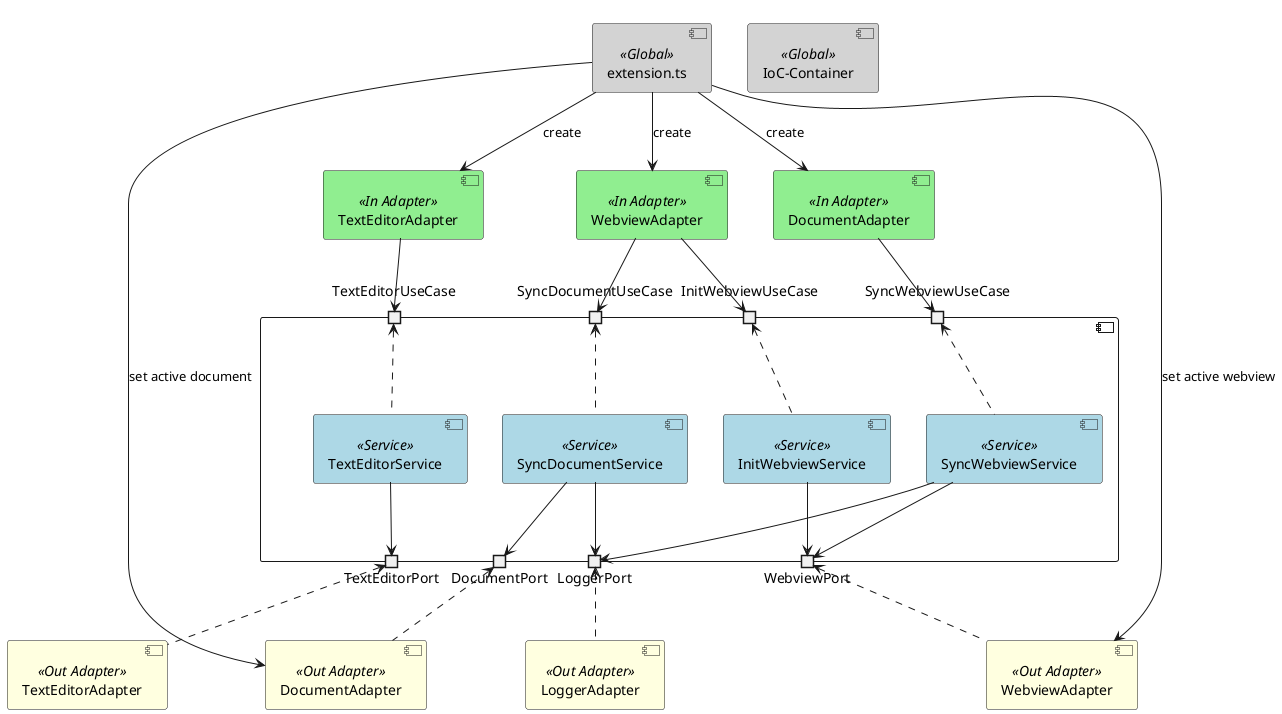 @startuml
'https://plantuml.com/component-diagram

skinparam component {
  backgroundColor<<Global>> LightGray
  backgroundColor<<In Adapter>> LightGreen
  backgroundColor<<Service>> LightBlue
  backgroundColor<<Out Adapter>> LightYellow
}

component extension.ts <<Global>>
component "IoC-Container" <<Global>>

component "WebviewAdapter" as InWebviewAdapter <<In Adapter>>
component "DocumentAdapter" as InDocumentAdapter <<In Adapter>>
component "TextEditorAdapter" as InTextEditorAdapter <<In Adapter>>

component {
    portin InitWebviewUseCase
    portin SyncWebviewUseCase
    portin SyncDocumentUseCase
    portin TextEditorUseCase

    portout DocumentPort
    portout WebviewPort
    portout TextEditorPort
    portout LoggerPort

    component InitWebviewService <<Service>>
    component SyncWebviewService <<Service>>
    component SyncDocumentService <<Service>>
    component TextEditorService <<Service>>
}

component "WebviewAdapter" as OutWebviewAdapter <<Out Adapter>>
component "DocumentAdapter" as OutDocumentAdapter <<Out Adapter>>
component "TextEditorAdapter" as OutTextEditorAdapter <<Out Adapter>>
component "LoggerAdapter" as OutLoggerAdapter <<Out Adapter>>

extension.ts --> InWebviewAdapter : create
extension.ts --> InDocumentAdapter : create
extension.ts --> InTextEditorAdapter : create
extension.ts --> OutWebviewAdapter : set active webview
extension.ts --> OutDocumentAdapter : set active document

InWebviewAdapter --> InitWebviewUseCase
InWebviewAdapter --> SyncDocumentUseCase
InDocumentAdapter --> SyncWebviewUseCase
InTextEditorAdapter --> TextEditorUseCase

InitWebviewUseCase <.. InitWebviewService
SyncWebviewUseCase <.. SyncWebviewService
SyncDocumentUseCase <.. SyncDocumentService
TextEditorUseCase <.. TextEditorService

InitWebviewService --> WebviewPort
SyncWebviewService --> WebviewPort
SyncWebviewService --> LoggerPort
SyncDocumentService --> DocumentPort
SyncDocumentService --> LoggerPort
TextEditorService --> TextEditorPort

WebviewPort <.. OutWebviewAdapter
DocumentPort <.. OutDocumentAdapter
TextEditorPort <.. OutTextEditorAdapter
LoggerPort <.. OutLoggerAdapter

@enduml

